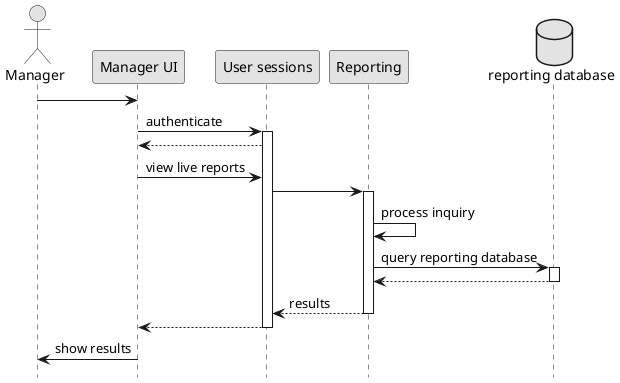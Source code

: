 @startuml View Live Reports
skinparam shadowing false
skinparam monochrome true
hide footbox

actor Manager
participant "Manager UI" as UI
participant "User sessions" as sessions
participant "Reporting" as reporting
database "reporting database" as db

Manager -> UI
UI -> sessions: authenticate
activate sessions
UI <-- sessions
UI -> sessions: view live reports
sessions -> reporting
activate reporting
reporting -> reporting: process inquiry
reporting -> db: query reporting database
activate db
reporting <-- db
deactivate db
sessions <-- reporting: results
deactivate reporting

UI <-- sessions: 
deactivate sessions
UI -> Manager: show results

@enduml

--

@startuml build financial reports tables
skinparam shadowing false
skinparam monochrome true
hide footbox

queue "payment request" as PReq
queue "payment result" as PRes
queue "subscription created/renewed" as sub
queue "reporting event" as RE
participant "reporting adapter" as RA
database "reporting database" as db

PReq -> RE: clone for reporting
PRes -> RE: clone for reporting
sub -> RE: clone for reporting
RE -> RA: read events
activate RA
RA -> RA: transform
RA -> db: persist data
activate db
RA <-- db
deactivate db

@enduml


--

@startuml build operational reports data
skinparam shadowing false
skinparam monochrome true
hide footbox

queue "ticket created" as TC
queue "ticket assigned" as TA
queue "ticket appointment confirmed" as TA
queue "ticket closed" as TD
queue "survey filled" as SF
queue "knowledge base search query" as KN
queue "reporting event" as RE
participant "reporting adapter" as RA
database "reporting database" as db

TC -> RE: clone for reporting
TA -> RE: clone for reporting
TD -> RE: clone for reporting
SF -> RE: clone for reporting
KN -> RE: clone for reporting
RE -> RA: read events
activate RA
RA -> RA: transform
RA -> db: persist data
activate db
RA <-- db
deactivate db

@enduml

--